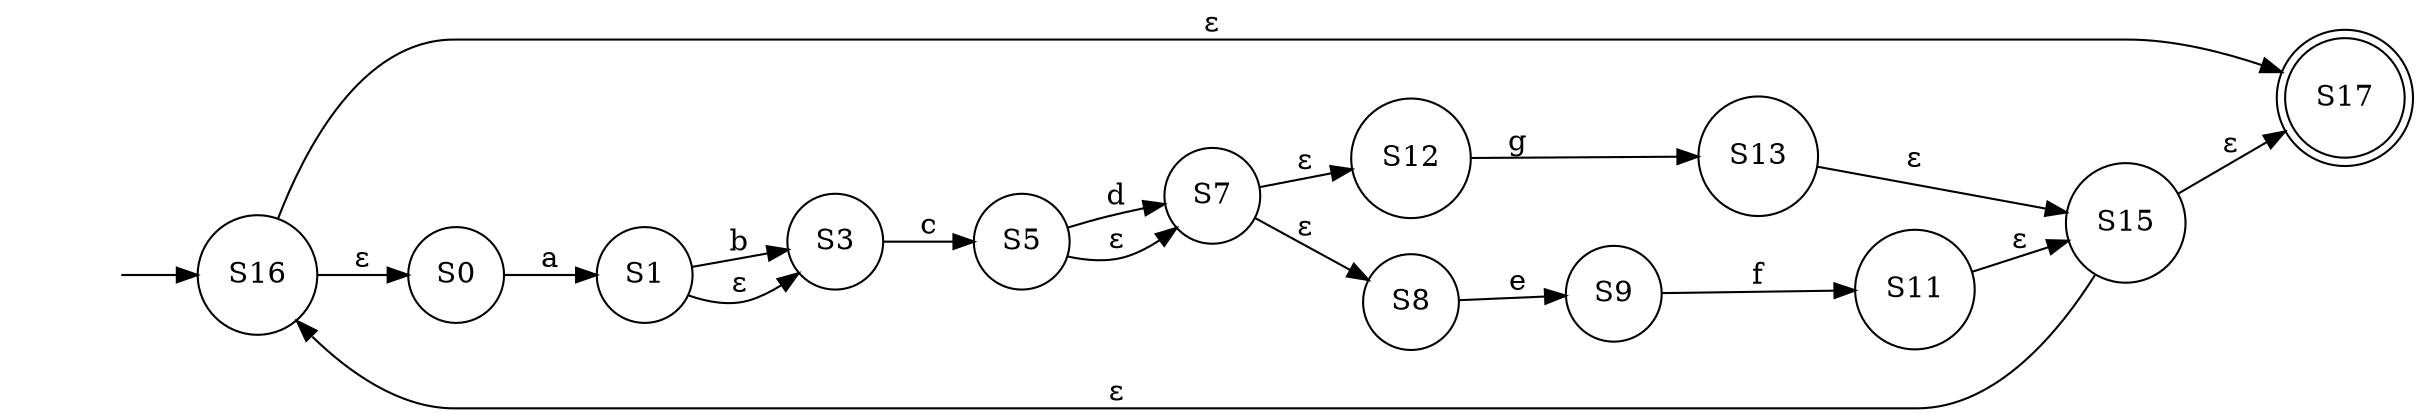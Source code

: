 digraph NFA {
	graph [rankdir=LR]
	"" [label="" shape=plaintext]
	S17 [label=S17 shape=doublecircle]
	S11 [label=S11 shape=circle]
	S5 [label=S5 shape=circle]
	S16 [label=S16 shape=circle]
	S3 [label=S3 shape=circle]
	S0 [label=S0 shape=circle]
	S15 [label=S15 shape=circle]
	S13 [label=S13 shape=circle]
	S1 [label=S1 shape=circle]
	S12 [label=S12 shape=circle]
	S7 [label=S7 shape=circle]
	S9 [label=S9 shape=circle]
	S8 [label=S8 shape=circle]
	"" -> S16 [label=""]
	S0 -> S1 [label=a]
	S1 -> S3 [label=b]
	S1 -> S3 [label="ε"]
	S3 -> S5 [label=c]
	S5 -> S7 [label=d]
	S5 -> S7 [label="ε"]
	S7 -> S12 [label="ε"]
	S7 -> S8 [label="ε"]
	S8 -> S9 [label=e]
	S9 -> S11 [label=f]
	S11 -> S15 [label="ε"]
	S12 -> S13 [label=g]
	S13 -> S15 [label="ε"]
	S15 -> S16 [label="ε"]
	S15 -> S17 [label="ε"]
	S16 -> S0 [label="ε"]
	S16 -> S17 [label="ε"]
}
